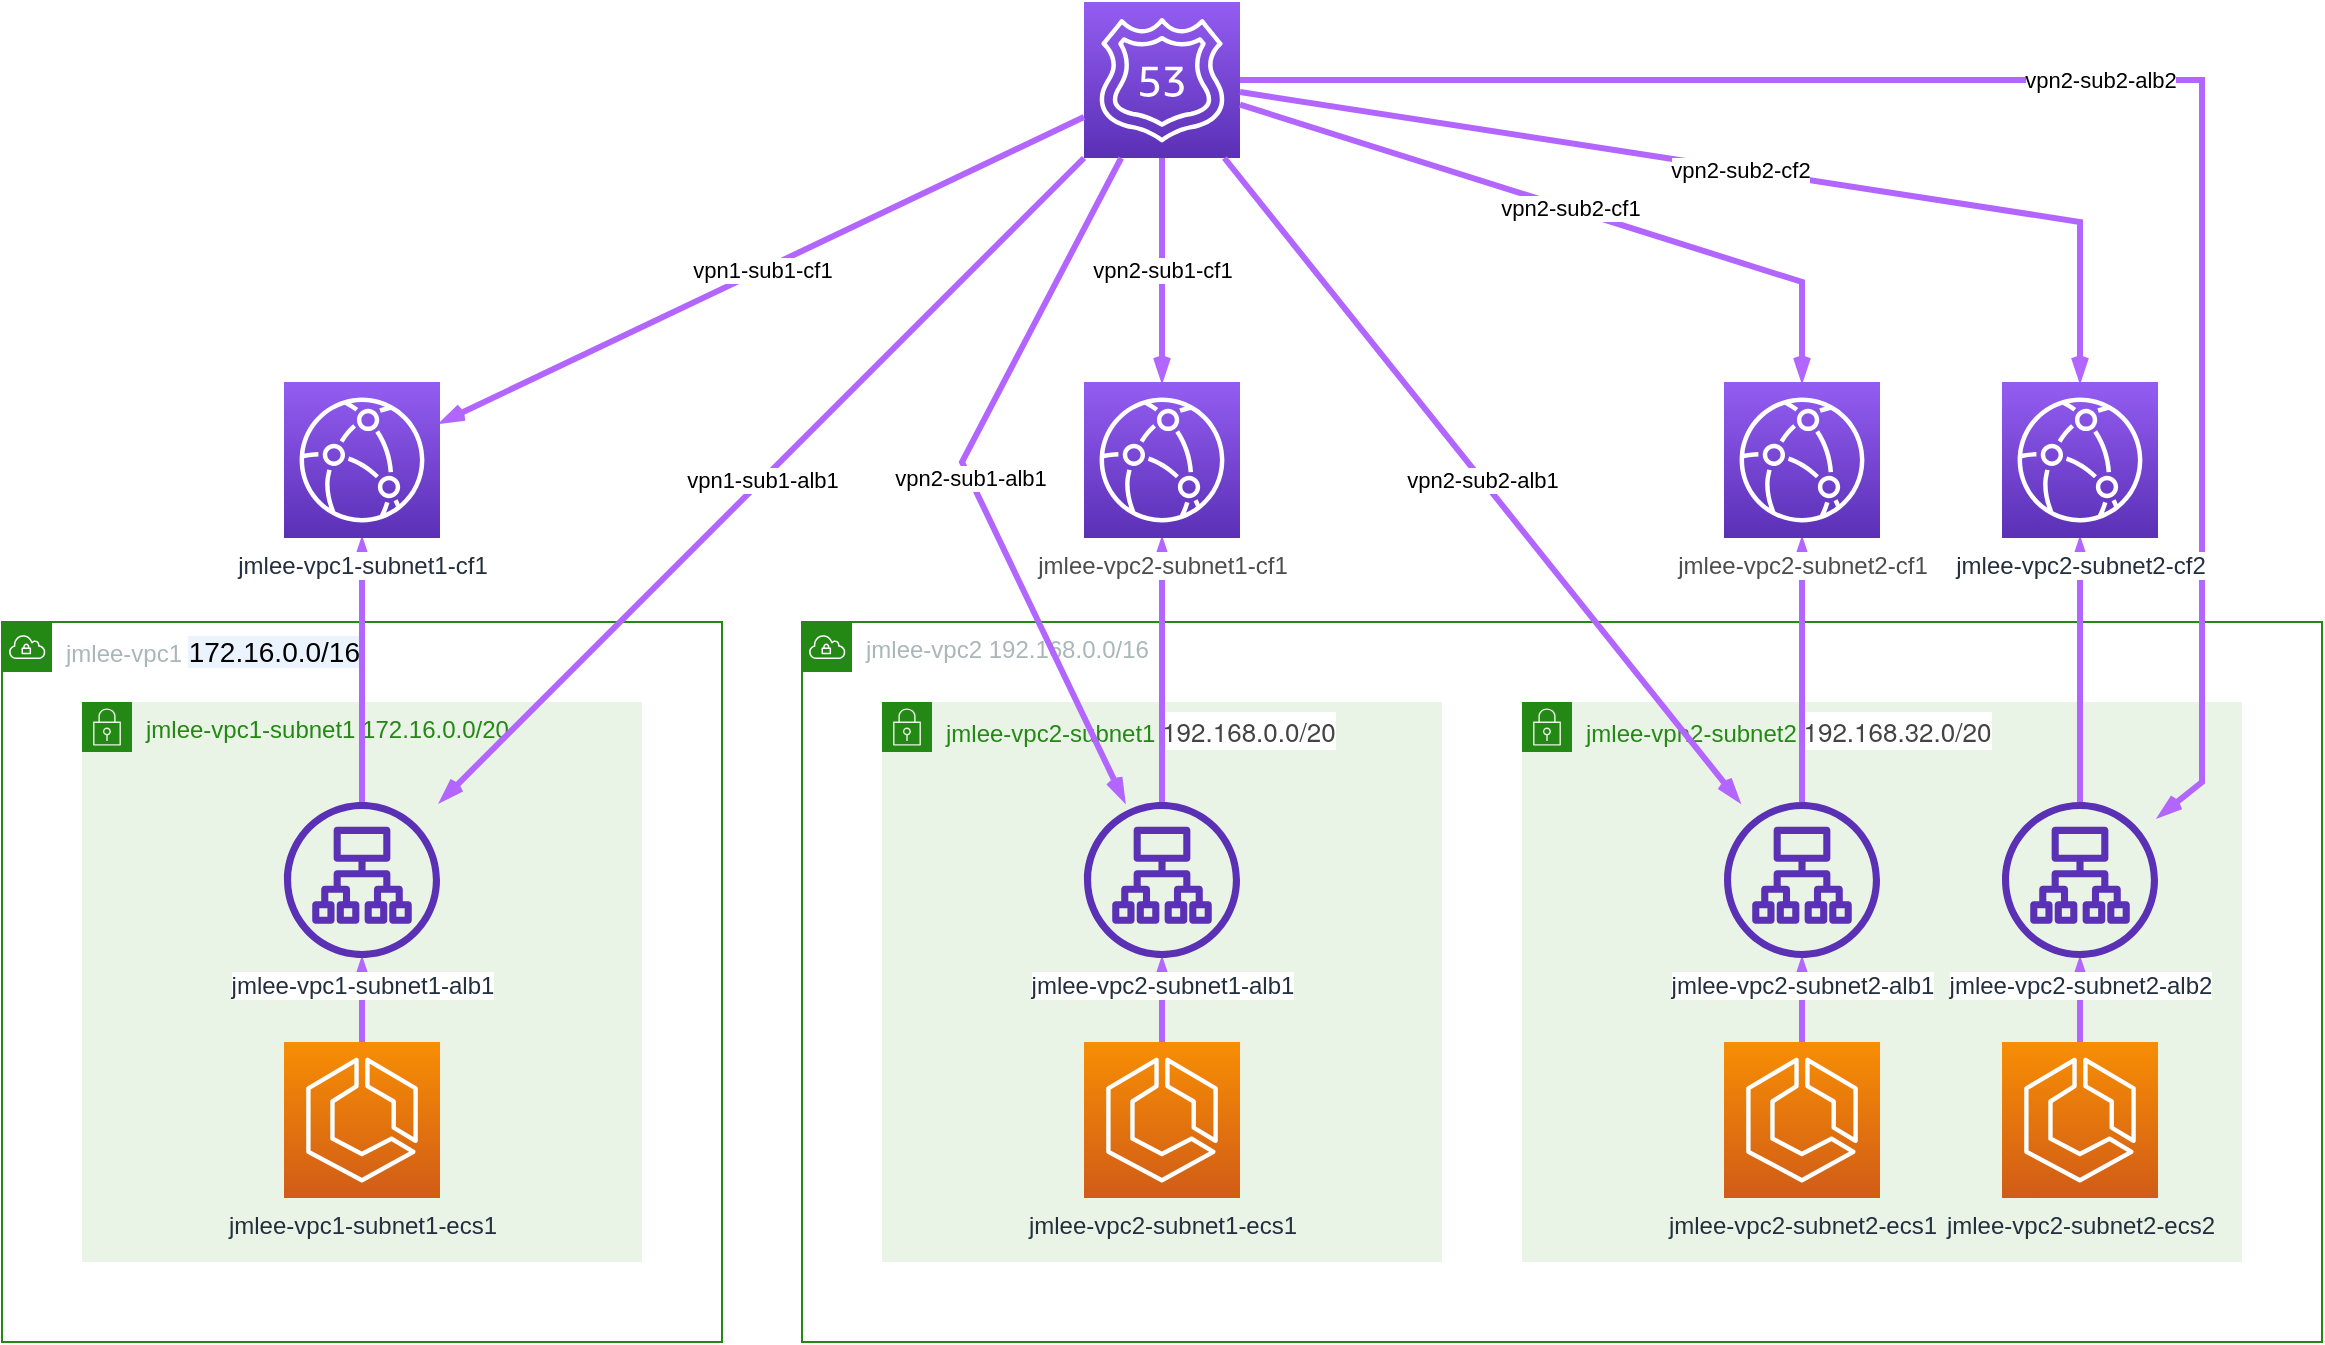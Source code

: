<mxfile version="13.1.3">
    <diagram id="6hGFLwfOUW9BJ-s0fimq" name="Page-1">
        <mxGraphModel dx="927" dy="635" grid="0" gridSize="10" guides="1" tooltips="1" connect="1" arrows="1" fold="1" page="0" pageScale="1" pageWidth="827" pageHeight="1169" math="0" shadow="0">
            <root>
                <mxCell id="0"/>
                <mxCell id="1" parent="0"/>
                <mxCell id="2" value="" style="outlineConnect=0;fontColor=#232F3E;gradientColor=#945DF2;gradientDirection=north;fillColor=#5A30B5;strokeColor=#ffffff;dashed=0;verticalLabelPosition=bottom;verticalAlign=top;align=center;html=1;fontSize=12;fontStyle=1;aspect=fixed;shape=mxgraph.aws4.resourceIcon;resIcon=mxgraph.aws4.route_53;" parent="1" vertex="1">
                    <mxGeometry x="581" y="10" width="78" height="78" as="geometry"/>
                </mxCell>
                <mxCell id="6" value="jmlee-vpc1&amp;nbsp;&lt;span style=&quot;color: rgb(0 , 0 , 0) ; font-family: &amp;#34;arial&amp;#34; ; font-size: 14px ; background-color: rgb(234 , 243 , 254)&quot;&gt;172.16.0.0/16&lt;/span&gt;" style="points=[[0,0],[0.25,0],[0.5,0],[0.75,0],[1,0],[1,0.25],[1,0.5],[1,0.75],[1,1],[0.75,1],[0.5,1],[0.25,1],[0,1],[0,0.75],[0,0.5],[0,0.25]];outlineConnect=0;gradientColor=none;html=1;whiteSpace=wrap;fontSize=12;fontStyle=0;shape=mxgraph.aws4.group;grIcon=mxgraph.aws4.group_vpc;strokeColor=#248814;fillColor=none;verticalAlign=top;align=left;spacingLeft=30;fontColor=#AAB7B8;dashed=0;" parent="1" vertex="1">
                    <mxGeometry x="40" y="320" width="360" height="360" as="geometry"/>
                </mxCell>
                <mxCell id="7" value="jmlee-vpc1-subnet1&amp;nbsp;172.16.0.0/20" style="points=[[0,0],[0.25,0],[0.5,0],[0.75,0],[1,0],[1,0.25],[1,0.5],[1,0.75],[1,1],[0.75,1],[0.5,1],[0.25,1],[0,1],[0,0.75],[0,0.5],[0,0.25]];outlineConnect=0;gradientColor=none;html=1;whiteSpace=wrap;fontSize=12;fontStyle=0;shape=mxgraph.aws4.group;grIcon=mxgraph.aws4.group_security_group;grStroke=0;strokeColor=#248814;fillColor=#E9F3E6;verticalAlign=top;align=left;spacingLeft=30;fontColor=#248814;dashed=0;" parent="1" vertex="1">
                    <mxGeometry x="80" y="360" width="280" height="280" as="geometry"/>
                </mxCell>
                <mxCell id="8" value="jmlee-vpc1-subnet1-ecs1" style="outlineConnect=0;fontColor=#232F3E;gradientColor=#F78E04;gradientDirection=north;fillColor=#D05C17;strokeColor=#ffffff;dashed=0;verticalLabelPosition=bottom;verticalAlign=top;align=center;html=1;fontSize=12;fontStyle=0;aspect=fixed;shape=mxgraph.aws4.resourceIcon;resIcon=mxgraph.aws4.ecs;" parent="1" vertex="1">
                    <mxGeometry x="181" y="530" width="78" height="78" as="geometry"/>
                </mxCell>
                <mxCell id="11" value="" style="edgeStyle=orthogonalEdgeStyle;html=1;endArrow=openThin;elbow=vertical;startArrow=none;endFill=0;strokeColor=#B266FF;rounded=0;strokeWidth=3;" parent="1" source="9" target="10" edge="1">
                    <mxGeometry width="100" relative="1" as="geometry">
                        <mxPoint x="350" y="260" as="sourcePoint"/>
                        <mxPoint x="450" y="260" as="targetPoint"/>
                    </mxGeometry>
                </mxCell>
                <mxCell id="12" value="" style="edgeStyle=orthogonalEdgeStyle;html=1;endArrow=openThin;elbow=vertical;startArrow=none;endFill=0;strokeColor=#B266FF;rounded=0;strokeWidth=3;" parent="1" source="8" target="9" edge="1">
                    <mxGeometry width="100" relative="1" as="geometry">
                        <mxPoint x="520" y="472" as="sourcePoint"/>
                        <mxPoint x="520" y="340" as="targetPoint"/>
                    </mxGeometry>
                </mxCell>
                <mxCell id="13" value="jmlee-vpc2&amp;nbsp;192.168.0.0/16" style="points=[[0,0],[0.25,0],[0.5,0],[0.75,0],[1,0],[1,0.25],[1,0.5],[1,0.75],[1,1],[0.75,1],[0.5,1],[0.25,1],[0,1],[0,0.75],[0,0.5],[0,0.25]];outlineConnect=0;gradientColor=none;html=1;whiteSpace=wrap;fontSize=12;fontStyle=0;shape=mxgraph.aws4.group;grIcon=mxgraph.aws4.group_vpc;strokeColor=#248814;fillColor=none;verticalAlign=top;align=left;spacingLeft=30;fontColor=#AAB7B8;dashed=0;" parent="1" vertex="1">
                    <mxGeometry x="440" y="320" width="760" height="360" as="geometry"/>
                </mxCell>
                <mxCell id="14" value="jmlee-vpc2-subnet1&amp;nbsp;&lt;span id=&quot;CidrBlock&quot; class=&quot;&quot; style=&quot;color: rgb(68 , 68 , 68) ; font-family: &amp;#34;helvetica neue&amp;#34; , &amp;#34;roboto&amp;#34; , &amp;#34;arial&amp;#34; , sans-serif ; font-size: 13px ; background-color: rgb(255 , 255 , 255)&quot;&gt;192.168.0.0/20&lt;/span&gt;&lt;span id=&quot;&quot; class=&quot;awsui-icon awsui-icon-small files-o GD0KV33CC &quot; style=&quot;color: rgb(68 , 68 , 68) ; font-family: &amp;#34;helvetica neue&amp;#34; , &amp;#34;roboto&amp;#34; , &amp;#34;arial&amp;#34; , sans-serif ; font-size: 13px ; background-color: rgb(255 , 255 , 255) ; cursor: pointer ; margin-left: 10px ; padding-top: 2px ; vertical-align: text-top ; height: 17px ; display: inline-block&quot;&gt;&lt;/span&gt;" style="points=[[0,0],[0.25,0],[0.5,0],[0.75,0],[1,0],[1,0.25],[1,0.5],[1,0.75],[1,1],[0.75,1],[0.5,1],[0.25,1],[0,1],[0,0.75],[0,0.5],[0,0.25]];outlineConnect=0;gradientColor=none;html=1;whiteSpace=wrap;fontSize=12;fontStyle=0;shape=mxgraph.aws4.group;grIcon=mxgraph.aws4.group_security_group;grStroke=0;strokeColor=#248814;fillColor=#E9F3E6;verticalAlign=top;align=left;spacingLeft=30;fontColor=#248814;dashed=0;" parent="1" vertex="1">
                    <mxGeometry x="480" y="360" width="280" height="280" as="geometry"/>
                </mxCell>
                <mxCell id="15" value="jmlee-vpc2-subnet1-ecs1" style="outlineConnect=0;fontColor=#232F3E;gradientColor=#F78E04;gradientDirection=north;fillColor=#D05C17;strokeColor=#ffffff;dashed=0;verticalLabelPosition=bottom;verticalAlign=top;align=center;html=1;fontSize=12;fontStyle=0;aspect=fixed;shape=mxgraph.aws4.resourceIcon;resIcon=mxgraph.aws4.ecs;" parent="1" vertex="1">
                    <mxGeometry x="581" y="530" width="78" height="78" as="geometry"/>
                </mxCell>
                <mxCell id="18" value="" style="edgeStyle=orthogonalEdgeStyle;html=1;endArrow=openThin;elbow=vertical;startArrow=none;endFill=0;strokeColor=#B266FF;rounded=0;strokeWidth=3;" parent="1" source="16" target="17" edge="1">
                    <mxGeometry width="100" relative="1" as="geometry">
                        <mxPoint x="750" y="260" as="sourcePoint"/>
                        <mxPoint x="850" y="260" as="targetPoint"/>
                    </mxGeometry>
                </mxCell>
                <mxCell id="19" value="" style="edgeStyle=orthogonalEdgeStyle;html=1;endArrow=openThin;elbow=vertical;startArrow=none;endFill=0;strokeColor=#B266FF;rounded=0;strokeWidth=3;" parent="1" source="15" target="16" edge="1">
                    <mxGeometry width="100" relative="1" as="geometry">
                        <mxPoint x="920" y="472" as="sourcePoint"/>
                        <mxPoint x="920" y="340" as="targetPoint"/>
                    </mxGeometry>
                </mxCell>
                <mxCell id="26" value="jmlee-vpn2-subnet2&amp;nbsp;&lt;span id=&quot;CidrBlock&quot; class=&quot;&quot; style=&quot;color: rgb(68 , 68 , 68) ; font-family: &amp;#34;helvetica neue&amp;#34; , &amp;#34;roboto&amp;#34; , &amp;#34;arial&amp;#34; , sans-serif ; font-size: 13px ; background-color: rgb(255 , 255 , 255)&quot;&gt;192.168.32.0/20&lt;/span&gt;&lt;span id=&quot;&quot; class=&quot;awsui-icon awsui-icon-small files-o GD0KV33CC &quot; style=&quot;color: rgb(68 , 68 , 68) ; font-family: &amp;#34;helvetica neue&amp;#34; , &amp;#34;roboto&amp;#34; , &amp;#34;arial&amp;#34; , sans-serif ; font-size: 13px ; background-color: rgb(255 , 255 , 255) ; cursor: pointer ; margin-left: 10px ; padding-top: 2px ; vertical-align: text-top ; height: 17px ; display: inline-block&quot;&gt;&lt;/span&gt;" style="points=[[0,0],[0.25,0],[0.5,0],[0.75,0],[1,0],[1,0.25],[1,0.5],[1,0.75],[1,1],[0.75,1],[0.5,1],[0.25,1],[0,1],[0,0.75],[0,0.5],[0,0.25]];outlineConnect=0;gradientColor=none;html=1;whiteSpace=wrap;fontSize=12;fontStyle=0;shape=mxgraph.aws4.group;grIcon=mxgraph.aws4.group_security_group;grStroke=0;strokeColor=#248814;fillColor=#E9F3E6;verticalAlign=top;align=left;spacingLeft=30;fontColor=#248814;dashed=0;" parent="1" vertex="1">
                    <mxGeometry x="800" y="360" width="360" height="280" as="geometry"/>
                </mxCell>
                <mxCell id="27" value="jmlee-vpc2-subnet2-ecs1" style="outlineConnect=0;fontColor=#232F3E;gradientColor=#F78E04;gradientDirection=north;fillColor=#D05C17;strokeColor=#ffffff;dashed=0;verticalLabelPosition=bottom;verticalAlign=top;align=center;html=1;fontSize=12;fontStyle=0;aspect=fixed;shape=mxgraph.aws4.resourceIcon;resIcon=mxgraph.aws4.ecs;" parent="1" vertex="1">
                    <mxGeometry x="901" y="530" width="78" height="78" as="geometry"/>
                </mxCell>
                <mxCell id="30" value="" style="edgeStyle=orthogonalEdgeStyle;html=1;endArrow=openThin;elbow=vertical;startArrow=none;endFill=0;strokeColor=#B266FF;rounded=0;strokeWidth=3;" parent="1" source="28" target="29" edge="1">
                    <mxGeometry width="100" relative="1" as="geometry">
                        <mxPoint x="1070" y="260" as="sourcePoint"/>
                        <mxPoint x="1170" y="260" as="targetPoint"/>
                    </mxGeometry>
                </mxCell>
                <mxCell id="31" value="" style="edgeStyle=orthogonalEdgeStyle;html=1;endArrow=openThin;elbow=vertical;startArrow=none;endFill=0;strokeColor=#B266FF;rounded=0;strokeWidth=3;" parent="1" source="27" target="28" edge="1">
                    <mxGeometry width="100" relative="1" as="geometry">
                        <mxPoint x="1240" y="472" as="sourcePoint"/>
                        <mxPoint x="1240" y="340" as="targetPoint"/>
                    </mxGeometry>
                </mxCell>
                <mxCell id="32" value="jmlee-vpc2-subnet2-ecs2" style="outlineConnect=0;fontColor=#232F3E;gradientColor=#F78E04;gradientDirection=north;fillColor=#D05C17;strokeColor=#ffffff;dashed=0;verticalLabelPosition=bottom;verticalAlign=top;align=center;html=1;fontSize=12;fontStyle=0;aspect=fixed;shape=mxgraph.aws4.resourceIcon;resIcon=mxgraph.aws4.ecs;" parent="1" vertex="1">
                    <mxGeometry x="1040" y="530" width="78" height="78" as="geometry"/>
                </mxCell>
                <mxCell id="35" value="" style="edgeStyle=orthogonalEdgeStyle;html=1;endArrow=openThin;elbow=vertical;startArrow=none;endFill=0;strokeColor=#B266FF;rounded=0;strokeWidth=3;" parent="1" source="33" target="34" edge="1">
                    <mxGeometry width="100" relative="1" as="geometry">
                        <mxPoint x="1209" y="260" as="sourcePoint"/>
                        <mxPoint x="1309" y="260" as="targetPoint"/>
                    </mxGeometry>
                </mxCell>
                <mxCell id="36" value="" style="edgeStyle=orthogonalEdgeStyle;html=1;endArrow=openThin;elbow=vertical;startArrow=none;endFill=0;strokeColor=#B266FF;rounded=0;strokeWidth=3;" parent="1" source="32" target="33" edge="1">
                    <mxGeometry width="100" relative="1" as="geometry">
                        <mxPoint x="1379" y="472" as="sourcePoint"/>
                        <mxPoint x="1379" y="340" as="targetPoint"/>
                    </mxGeometry>
                </mxCell>
                <mxCell id="40" value="vpn1-sub1-cf1" style="html=1;endArrow=openThin;elbow=vertical;startArrow=none;endFill=0;strokeColor=#B266FF;rounded=0;strokeWidth=3;" parent="1" source="2" target="10" edge="1">
                    <mxGeometry width="100" relative="1" as="geometry">
                        <mxPoint x="320" y="302" as="sourcePoint"/>
                        <mxPoint x="320" y="260" as="targetPoint"/>
                    </mxGeometry>
                </mxCell>
                <mxCell id="41" value="vpn1-sub1-alb1" style="html=1;endArrow=openThin;elbow=vertical;startArrow=none;endFill=0;strokeColor=#B266FF;rounded=0;strokeWidth=3;" parent="1" source="2" target="9" edge="1">
                    <mxGeometry width="100" relative="1" as="geometry">
                        <mxPoint x="591" y="77.525" as="sourcePoint"/>
                        <mxPoint x="269" y="230.475" as="targetPoint"/>
                    </mxGeometry>
                </mxCell>
                <mxCell id="42" value="vpn2-sub1-cf1" style="html=1;endArrow=openThin;elbow=vertical;startArrow=none;endFill=0;strokeColor=#B266FF;rounded=0;strokeWidth=3;" parent="1" source="2" target="17" edge="1">
                    <mxGeometry width="100" relative="1" as="geometry">
                        <mxPoint x="591" y="98.0" as="sourcePoint"/>
                        <mxPoint x="269" y="420" as="targetPoint"/>
                    </mxGeometry>
                </mxCell>
                <mxCell id="43" value="vpn2-sub1-alb1" style="html=1;endArrow=openThin;elbow=vertical;startArrow=none;endFill=0;strokeColor=#B266FF;rounded=0;strokeWidth=3;" parent="1" source="2" target="16" edge="1">
                    <mxGeometry width="100" relative="1" as="geometry">
                        <mxPoint x="630.0" y="98.0" as="sourcePoint"/>
                        <mxPoint x="630.0" y="210" as="targetPoint"/>
                        <Array as="points">
                            <mxPoint x="520" y="240"/>
                        </Array>
                    </mxGeometry>
                </mxCell>
                <mxCell id="44" value="vpn2-sub2-cf1" style="html=1;endArrow=openThin;elbow=vertical;startArrow=none;endFill=0;strokeColor=#B266FF;rounded=0;strokeWidth=3;" parent="1" source="2" target="29" edge="1">
                    <mxGeometry width="100" relative="1" as="geometry">
                        <mxPoint x="630.0" y="98.0" as="sourcePoint"/>
                        <mxPoint x="630.0" y="210" as="targetPoint"/>
                        <Array as="points">
                            <mxPoint x="940" y="150"/>
                        </Array>
                    </mxGeometry>
                </mxCell>
                <mxCell id="45" value="vpn2-sub2-cf2" style="html=1;endArrow=openThin;elbow=vertical;startArrow=none;endFill=0;strokeColor=#B266FF;rounded=0;strokeWidth=3;" parent="1" source="2" target="34" edge="1">
                    <mxGeometry width="100" relative="1" as="geometry">
                        <mxPoint x="669" y="82.156" as="sourcePoint"/>
                        <mxPoint x="911" y="225.844" as="targetPoint"/>
                        <Array as="points">
                            <mxPoint x="1079" y="120"/>
                        </Array>
                    </mxGeometry>
                </mxCell>
                <mxCell id="46" value="vpn2-sub2-alb1" style="html=1;endArrow=openThin;elbow=vertical;startArrow=none;endFill=0;strokeColor=#B266FF;rounded=0;strokeWidth=3;" parent="1" source="2" target="28" edge="1">
                    <mxGeometry width="100" relative="1" as="geometry">
                        <mxPoint x="669" y="75.144" as="sourcePoint"/>
                        <mxPoint x="1050" y="232.856" as="targetPoint"/>
                    </mxGeometry>
                </mxCell>
                <mxCell id="47" value="vpn2-sub2-alb2" style="html=1;endArrow=openThin;elbow=vertical;startArrow=none;endFill=0;strokeColor=#B266FF;rounded=0;strokeWidth=3;" parent="1" source="2" target="33" edge="1">
                    <mxGeometry width="100" relative="1" as="geometry">
                        <mxPoint x="640" y="90" as="sourcePoint"/>
                        <mxPoint x="918.8" y="420" as="targetPoint"/>
                        <Array as="points">
                            <mxPoint x="1140" y="49"/>
                            <mxPoint x="1140" y="400"/>
                        </Array>
                    </mxGeometry>
                </mxCell>
                <mxCell id="9" value="jmlee-vpc1-subnet1-alb1" style="outlineConnect=0;fontColor=#232F3E;gradientColor=none;fillColor=#5A30B5;strokeColor=none;dashed=0;verticalLabelPosition=bottom;verticalAlign=top;align=center;html=1;fontSize=12;fontStyle=0;aspect=fixed;pointerEvents=1;shape=mxgraph.aws4.application_load_balancer;labelBackgroundColor=#ffffff;" parent="1" vertex="1">
                    <mxGeometry x="181" y="410" width="78" height="78" as="geometry"/>
                </mxCell>
                <mxCell id="16" value="&lt;span style=&quot;background-color: rgb(255 , 255 , 255)&quot;&gt;jmlee-vpc2-subnet1-alb1&lt;/span&gt;" style="outlineConnect=0;fontColor=#232F3E;gradientColor=none;fillColor=#5A30B5;strokeColor=none;dashed=0;verticalLabelPosition=bottom;verticalAlign=top;align=center;html=1;fontSize=12;fontStyle=0;aspect=fixed;pointerEvents=1;shape=mxgraph.aws4.application_load_balancer;" parent="1" vertex="1">
                    <mxGeometry x="581" y="410" width="78" height="78" as="geometry"/>
                </mxCell>
                <mxCell id="28" value="&lt;span style=&quot;background-color: rgb(255 , 255 , 255)&quot;&gt;jmlee-vpc2-subnet2-alb1&lt;/span&gt;" style="outlineConnect=0;fontColor=#232F3E;gradientColor=none;fillColor=#5A30B5;strokeColor=none;dashed=0;verticalLabelPosition=bottom;verticalAlign=top;align=center;html=1;fontSize=12;fontStyle=0;aspect=fixed;pointerEvents=1;shape=mxgraph.aws4.application_load_balancer;" parent="1" vertex="1">
                    <mxGeometry x="901" y="410" width="78" height="78" as="geometry"/>
                </mxCell>
                <mxCell id="33" value="&lt;span style=&quot;background-color: rgb(255 , 255 , 255)&quot;&gt;jmlee-vpc2-subnet2-alb2&lt;/span&gt;" style="outlineConnect=0;fontColor=#232F3E;gradientColor=none;fillColor=#5A30B5;strokeColor=none;dashed=0;verticalLabelPosition=bottom;verticalAlign=top;align=center;html=1;fontSize=12;fontStyle=0;aspect=fixed;pointerEvents=1;shape=mxgraph.aws4.application_load_balancer;" parent="1" vertex="1">
                    <mxGeometry x="1040" y="410" width="78" height="78" as="geometry"/>
                </mxCell>
                <mxCell id="17" value="jmlee-vpc2-subnet1-cf1" style="outlineConnect=0;fontColor=#4D4D4D;gradientColor=#945DF2;gradientDirection=north;fillColor=#5A30B5;strokeColor=#ffffff;dashed=0;verticalLabelPosition=bottom;verticalAlign=top;align=center;html=1;fontSize=12;fontStyle=0;aspect=fixed;shape=mxgraph.aws4.resourceIcon;resIcon=mxgraph.aws4.cloudfront;labelBackgroundColor=#ffffff;" parent="1" vertex="1">
                    <mxGeometry x="581" y="200" width="78" height="78" as="geometry"/>
                </mxCell>
                <mxCell id="29" value="&lt;span style=&quot;color: rgb(77 , 77 , 77) ; background-color: rgb(255 , 255 , 255)&quot;&gt;jmlee-vpc2-subnet2-cf1&lt;/span&gt;" style="outlineConnect=0;fontColor=#232F3E;gradientColor=#945DF2;gradientDirection=north;fillColor=#5A30B5;strokeColor=#ffffff;dashed=0;verticalLabelPosition=bottom;verticalAlign=top;align=center;html=1;fontSize=12;fontStyle=0;aspect=fixed;shape=mxgraph.aws4.resourceIcon;resIcon=mxgraph.aws4.cloudfront;" parent="1" vertex="1">
                    <mxGeometry x="901" y="200" width="78" height="78" as="geometry"/>
                </mxCell>
                <mxCell id="34" value="jmlee-vpc2-subnet2-cf2" style="outlineConnect=0;fontColor=#232F3E;gradientColor=#945DF2;gradientDirection=north;fillColor=#5A30B5;strokeColor=#ffffff;dashed=0;verticalLabelPosition=bottom;verticalAlign=top;align=center;html=1;fontSize=12;fontStyle=0;aspect=fixed;shape=mxgraph.aws4.resourceIcon;resIcon=mxgraph.aws4.cloudfront;labelBackgroundColor=#ffffff;" parent="1" vertex="1">
                    <mxGeometry x="1040" y="200" width="78" height="78" as="geometry"/>
                </mxCell>
                <mxCell id="10" value="&lt;span&gt;jmlee-vpc1-subnet1-cf1&lt;/span&gt;" style="outlineConnect=0;fontColor=#232F3E;gradientColor=#945DF2;gradientDirection=north;fillColor=#5A30B5;strokeColor=#ffffff;dashed=0;verticalLabelPosition=bottom;verticalAlign=top;align=center;html=1;fontSize=12;fontStyle=0;aspect=fixed;shape=mxgraph.aws4.resourceIcon;resIcon=mxgraph.aws4.cloudfront;labelBackgroundColor=#ffffff;" parent="1" vertex="1">
                    <mxGeometry x="181" y="200" width="78" height="78" as="geometry"/>
                </mxCell>
            </root>
        </mxGraphModel>
    </diagram>
</mxfile>
